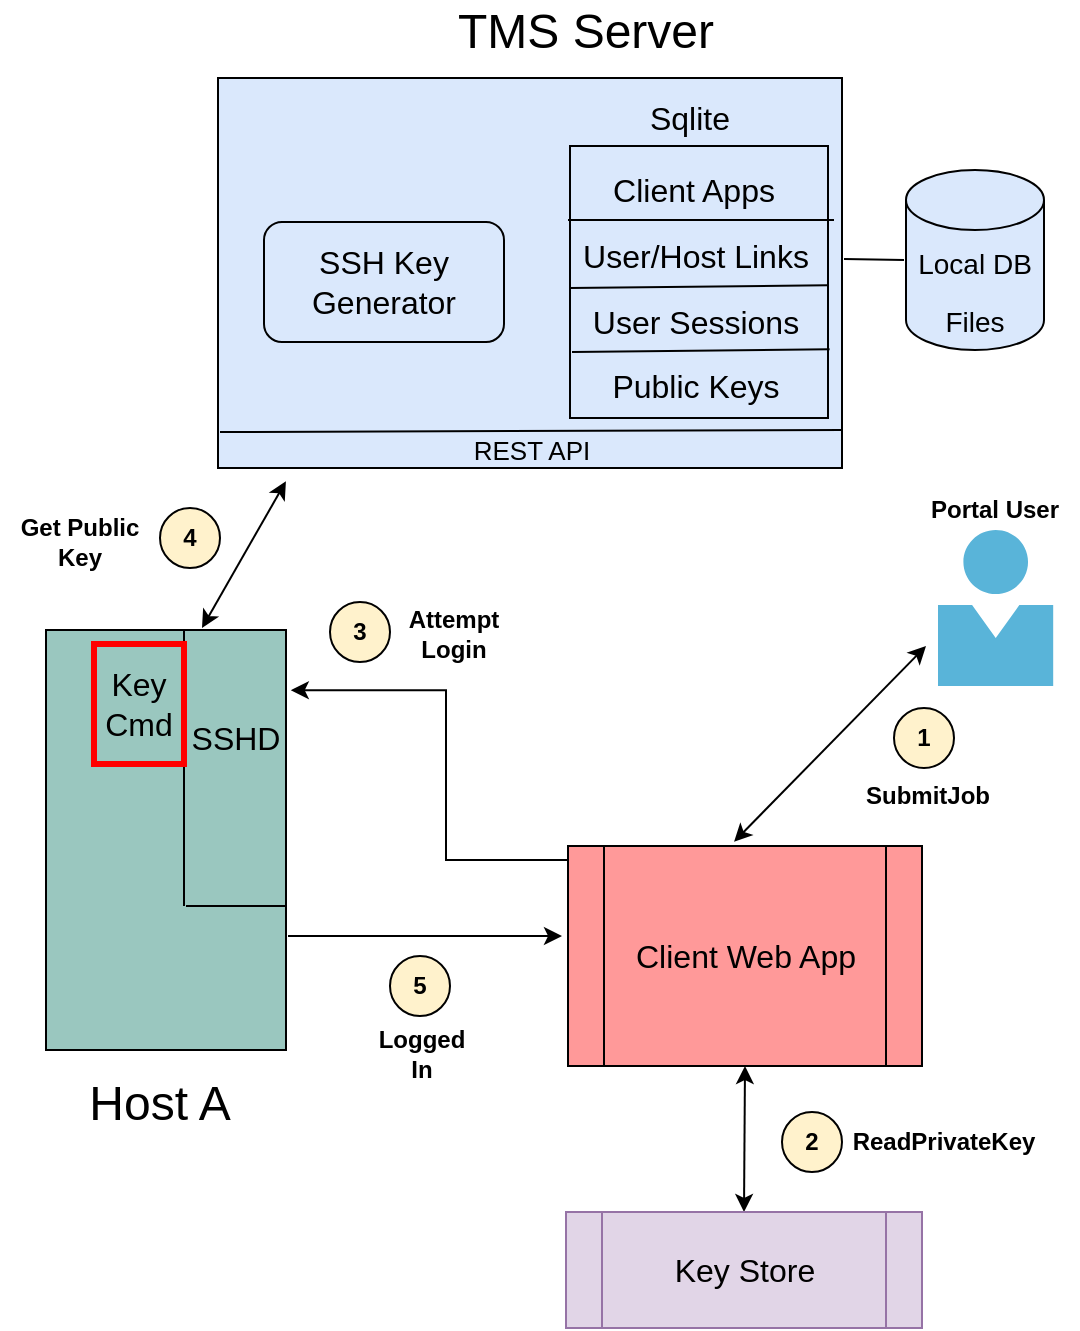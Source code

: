 <mxfile version="19.0.3" type="device"><diagram id="WpvKKH9HeB1tczCp6Pwm" name="Page-1"><mxGraphModel dx="1089" dy="864" grid="1" gridSize="10" guides="1" tooltips="1" connect="1" arrows="1" fold="1" page="1" pageScale="1" pageWidth="850" pageHeight="1100" math="0" shadow="0"><root><mxCell id="0"/><mxCell id="1" parent="0"/><mxCell id="M6zSFq0IvkL-IijFDvVV-1" value="" style="rounded=0;whiteSpace=wrap;html=1;fillColor=#DAE8FC;" parent="1" vertex="1"><mxGeometry x="138" y="75" width="312" height="195" as="geometry"/></mxCell><mxCell id="M6zSFq0IvkL-IijFDvVV-2" value="" style="edgeStyle=orthogonalEdgeStyle;rounded=0;orthogonalLoop=1;jettySize=auto;html=1;fontSize=16;startArrow=classic;startFill=1;endArrow=none;endFill=0;exitX=1.01;exitY=0.372;exitDx=0;exitDy=0;exitPerimeter=0;" parent="1" edge="1"><mxGeometry relative="1" as="geometry"><mxPoint x="174.4" y="381.12" as="sourcePoint"/><mxPoint x="313" y="466" as="targetPoint"/><Array as="points"><mxPoint x="252" y="381"/><mxPoint x="252" y="466"/></Array></mxGeometry></mxCell><mxCell id="M6zSFq0IvkL-IijFDvVV-3" value="" style="rounded=0;whiteSpace=wrap;html=1;fillColor=#9AC7BF;" parent="1" vertex="1"><mxGeometry x="52" y="351" width="120" height="210" as="geometry"/></mxCell><mxCell id="M6zSFq0IvkL-IijFDvVV-4" value="&lt;font style=&quot;font-size: 24px;&quot;&gt;TMS Server&lt;/font&gt;" style="text;html=1;strokeColor=none;fillColor=none;align=center;verticalAlign=middle;whiteSpace=wrap;rounded=0;" parent="1" vertex="1"><mxGeometry x="242" y="36" width="160" height="32" as="geometry"/></mxCell><mxCell id="M6zSFq0IvkL-IijFDvVV-5" value="&lt;font style=&quot;font-size: 24px;&quot;&gt;Host A&lt;/font&gt;" style="text;html=1;strokeColor=none;fillColor=none;align=center;verticalAlign=middle;whiteSpace=wrap;rounded=0;" parent="1" vertex="1"><mxGeometry x="29" y="571" width="160" height="33" as="geometry"/></mxCell><mxCell id="M6zSFq0IvkL-IijFDvVV-6" value="&lt;font style=&quot;font-size: 14px;&quot;&gt;Local DB&lt;br&gt;Files&lt;br&gt;&lt;/font&gt;" style="shape=cylinder3;whiteSpace=wrap;html=1;boundedLbl=1;backgroundOutline=1;size=15;fontSize=24;fillColor=#DAE8FC;" parent="1" vertex="1"><mxGeometry x="482" y="121" width="69" height="90" as="geometry"/></mxCell><mxCell id="M6zSFq0IvkL-IijFDvVV-7" value="" style="endArrow=none;html=1;rounded=0;fontSize=16;" parent="1" edge="1"><mxGeometry width="50" height="50" relative="1" as="geometry"><mxPoint x="451" y="165.5" as="sourcePoint"/><mxPoint x="481" y="166" as="targetPoint"/></mxGeometry></mxCell><mxCell id="M6zSFq0IvkL-IijFDvVV-8" value="" style="rounded=0;whiteSpace=wrap;html=1;fontSize=16;fillColor=#DAE8FC;" parent="1" vertex="1"><mxGeometry x="314" y="109" width="129" height="136" as="geometry"/></mxCell><mxCell id="M6zSFq0IvkL-IijFDvVV-9" value="User/Host Links" style="text;html=1;strokeColor=none;fillColor=none;align=center;verticalAlign=middle;whiteSpace=wrap;rounded=0;fontSize=16;" parent="1" vertex="1"><mxGeometry x="307" y="149" width="140" height="30" as="geometry"/></mxCell><mxCell id="M6zSFq0IvkL-IijFDvVV-10" value="Client Apps" style="text;html=1;strokeColor=none;fillColor=none;align=center;verticalAlign=middle;whiteSpace=wrap;rounded=0;fontSize=16;" parent="1" vertex="1"><mxGeometry x="306" y="116" width="140" height="30" as="geometry"/></mxCell><mxCell id="M6zSFq0IvkL-IijFDvVV-11" value="User Sessions" style="text;html=1;strokeColor=none;fillColor=none;align=center;verticalAlign=middle;whiteSpace=wrap;rounded=0;fontSize=16;" parent="1" vertex="1"><mxGeometry x="307" y="182" width="140" height="30" as="geometry"/></mxCell><mxCell id="M6zSFq0IvkL-IijFDvVV-12" value="Public Keys" style="text;html=1;strokeColor=none;fillColor=none;align=center;verticalAlign=middle;whiteSpace=wrap;rounded=0;fontSize=16;" parent="1" vertex="1"><mxGeometry x="307" y="215" width="140" height="27" as="geometry"/></mxCell><mxCell id="M6zSFq0IvkL-IijFDvVV-13" value="" style="endArrow=none;html=1;rounded=0;fontSize=16;entryX=1;entryY=1;entryDx=0;entryDy=0;exitX=0;exitY=0;exitDx=0;exitDy=0;" parent="1" target="M6zSFq0IvkL-IijFDvVV-10" edge="1"><mxGeometry width="50" height="50" relative="1" as="geometry"><mxPoint x="313" y="146" as="sourcePoint"/><mxPoint x="376.9" y="145.76" as="targetPoint"/></mxGeometry></mxCell><mxCell id="M6zSFq0IvkL-IijFDvVV-14" value="" style="endArrow=none;html=1;rounded=0;fontSize=16;entryX=0.92;entryY=-0.045;entryDx=0;entryDy=0;entryPerimeter=0;exitX=0;exitY=0;exitDx=0;exitDy=0;" parent="1" edge="1"><mxGeometry width="50" height="50" relative="1" as="geometry"><mxPoint x="314" y="180" as="sourcePoint"/><mxPoint x="442.8" y="178.65" as="targetPoint"/></mxGeometry></mxCell><mxCell id="M6zSFq0IvkL-IijFDvVV-15" value="" style="endArrow=none;html=1;rounded=0;fontSize=16;entryX=0.92;entryY=-0.045;entryDx=0;entryDy=0;entryPerimeter=0;exitX=0;exitY=0;exitDx=0;exitDy=0;" parent="1" edge="1"><mxGeometry width="50" height="50" relative="1" as="geometry"><mxPoint x="315" y="212" as="sourcePoint"/><mxPoint x="443.8" y="210.65" as="targetPoint"/></mxGeometry></mxCell><mxCell id="M6zSFq0IvkL-IijFDvVV-16" value="Sqlite" style="text;html=1;strokeColor=none;fillColor=none;align=center;verticalAlign=middle;whiteSpace=wrap;rounded=0;fontSize=16;" parent="1" vertex="1"><mxGeometry x="344" y="80" width="60" height="30" as="geometry"/></mxCell><mxCell id="M6zSFq0IvkL-IijFDvVV-17" value="" style="endArrow=none;html=1;rounded=0;fontSize=16;" parent="1" edge="1"><mxGeometry width="50" height="50" relative="1" as="geometry"><mxPoint x="139" y="252" as="sourcePoint"/><mxPoint x="450" y="251" as="targetPoint"/></mxGeometry></mxCell><mxCell id="M6zSFq0IvkL-IijFDvVV-18" value="&lt;font style=&quot;font-size: 13px;&quot;&gt;REST API&lt;/font&gt;" style="text;html=1;strokeColor=none;fillColor=none;align=center;verticalAlign=middle;whiteSpace=wrap;rounded=0;fontSize=16;" parent="1" vertex="1"><mxGeometry x="235" y="245" width="120" height="30" as="geometry"/></mxCell><mxCell id="M6zSFq0IvkL-IijFDvVV-20" value="SSH Key Generator" style="rounded=1;whiteSpace=wrap;html=1;fontSize=16;fillColor=#DAE8FC;" parent="1" vertex="1"><mxGeometry x="161" y="147" width="120" height="60" as="geometry"/></mxCell><mxCell id="M6zSFq0IvkL-IijFDvVV-22" value="Client Web App" style="shape=process;whiteSpace=wrap;html=1;backgroundOutline=1;fontSize=16;fillColor=#FF9999;" parent="1" vertex="1"><mxGeometry x="313" y="459" width="177" height="110" as="geometry"/></mxCell><mxCell id="M6zSFq0IvkL-IijFDvVV-27" value="" style="endArrow=none;html=1;rounded=0;fontSize=16;entryX=0.75;entryY=0;entryDx=0;entryDy=0;" parent="1" edge="1"><mxGeometry width="50" height="50" relative="1" as="geometry"><mxPoint x="121" y="489" as="sourcePoint"/><mxPoint x="121" y="351" as="targetPoint"/></mxGeometry></mxCell><mxCell id="M6zSFq0IvkL-IijFDvVV-28" value="SSHD" style="text;html=1;strokeColor=none;fillColor=none;align=center;verticalAlign=middle;whiteSpace=wrap;rounded=0;fontSize=16;" parent="1" vertex="1"><mxGeometry x="117" y="390" width="60" height="30" as="geometry"/></mxCell><mxCell id="M6zSFq0IvkL-IijFDvVV-29" value="" style="endArrow=none;html=1;rounded=0;fontSize=16;" parent="1" edge="1"><mxGeometry width="50" height="50" relative="1" as="geometry"><mxPoint x="122" y="489" as="sourcePoint"/><mxPoint x="172" y="489" as="targetPoint"/></mxGeometry></mxCell><mxCell id="M6zSFq0IvkL-IijFDvVV-32" value="Key Cmd" style="rounded=0;whiteSpace=wrap;html=1;fontSize=16;fillColor=#9AC7BF;rotation=0;strokeWidth=3;strokeColor=#FF0000;" parent="1" vertex="1"><mxGeometry x="76" y="358" width="45" height="60" as="geometry"/></mxCell><mxCell id="M6zSFq0IvkL-IijFDvVV-33" value="" style="sketch=0;aspect=fixed;html=1;points=[];align=center;image;fontSize=12;image=img/lib/mscae/Person.svg;" parent="1" vertex="1"><mxGeometry x="498" y="301" width="57.72" height="78" as="geometry"/></mxCell><mxCell id="M6zSFq0IvkL-IijFDvVV-34" value="" style="endArrow=classic;html=1;rounded=0;entryX=0.469;entryY=-0.019;entryDx=0;entryDy=0;entryPerimeter=0;startArrow=classic;startFill=1;" parent="1" target="M6zSFq0IvkL-IijFDvVV-22" edge="1"><mxGeometry width="50" height="50" relative="1" as="geometry"><mxPoint x="492" y="359" as="sourcePoint"/><mxPoint x="395.838" y="454.38" as="targetPoint"/></mxGeometry></mxCell><mxCell id="M6zSFq0IvkL-IijFDvVV-35" value="&lt;b&gt;1&lt;/b&gt;" style="ellipse;whiteSpace=wrap;html=1;aspect=fixed;fillColor=#FFF2CC;" parent="1" vertex="1"><mxGeometry x="476" y="390" width="30" height="30" as="geometry"/></mxCell><mxCell id="M6zSFq0IvkL-IijFDvVV-36" style="edgeStyle=orthogonalEdgeStyle;rounded=0;orthogonalLoop=1;jettySize=auto;html=1;exitX=0.5;exitY=1;exitDx=0;exitDy=0;startArrow=classic;startFill=1;endArrow=classic;endFill=1;" parent="1" source="M6zSFq0IvkL-IijFDvVV-35" target="M6zSFq0IvkL-IijFDvVV-35" edge="1"><mxGeometry relative="1" as="geometry"/></mxCell><mxCell id="M6zSFq0IvkL-IijFDvVV-38" value="&lt;b&gt;3&lt;/b&gt;" style="ellipse;whiteSpace=wrap;html=1;aspect=fixed;fillColor=#FFF2CC;" parent="1" vertex="1"><mxGeometry x="194" y="337" width="30" height="30" as="geometry"/></mxCell><mxCell id="M6zSFq0IvkL-IijFDvVV-40" value="&lt;b&gt;SubmitJob&lt;/b&gt;" style="text;html=1;strokeColor=none;fillColor=none;align=center;verticalAlign=middle;whiteSpace=wrap;rounded=0;" parent="1" vertex="1"><mxGeometry x="446" y="419" width="94" height="30" as="geometry"/></mxCell><mxCell id="M6zSFq0IvkL-IijFDvVV-41" value="&lt;b&gt;Attempt Login&lt;/b&gt;" style="text;html=1;strokeColor=none;fillColor=none;align=center;verticalAlign=middle;whiteSpace=wrap;rounded=0;" parent="1" vertex="1"><mxGeometry x="232" y="338" width="48" height="30" as="geometry"/></mxCell><mxCell id="M6zSFq0IvkL-IijFDvVV-42" value="" style="endArrow=classic;html=1;rounded=0;fontSize=16;entryX=0.086;entryY=1.014;entryDx=0;entryDy=0;entryPerimeter=0;startArrow=classic;startFill=1;" parent="1" edge="1"><mxGeometry width="50" height="50" relative="1" as="geometry"><mxPoint x="130" y="350" as="sourcePoint"/><mxPoint x="171.96" y="276.634" as="targetPoint"/></mxGeometry></mxCell><mxCell id="M6zSFq0IvkL-IijFDvVV-43" value="&lt;b&gt;4&lt;/b&gt;" style="ellipse;whiteSpace=wrap;html=1;aspect=fixed;fillColor=#FFF2CC;" parent="1" vertex="1"><mxGeometry x="109" y="290" width="30" height="30" as="geometry"/></mxCell><mxCell id="M6zSFq0IvkL-IijFDvVV-44" value="&lt;b&gt;Get Public Key&lt;/b&gt;" style="text;html=1;strokeColor=none;fillColor=none;align=center;verticalAlign=middle;whiteSpace=wrap;rounded=0;" parent="1" vertex="1"><mxGeometry x="33" y="292" width="72" height="30" as="geometry"/></mxCell><mxCell id="918ucn2GUy7M536dIKDZ-1" value="&lt;b&gt;Portal User&lt;/b&gt;" style="text;html=1;strokeColor=none;fillColor=none;align=center;verticalAlign=middle;whiteSpace=wrap;rounded=0;" parent="1" vertex="1"><mxGeometry x="485" y="276" width="83" height="30" as="geometry"/></mxCell><mxCell id="918ucn2GUy7M536dIKDZ-3" value="" style="endArrow=classic;html=1;rounded=0;fontSize=16;startArrow=classic;startFill=1;endFill=1;exitX=0.5;exitY=0;exitDx=0;exitDy=0;entryX=0.5;entryY=1;entryDx=0;entryDy=0;" parent="1" source="08Uyj9p5DLW1qqUSHtEn-1" edge="1" target="M6zSFq0IvkL-IijFDvVV-22"><mxGeometry width="50" height="50" relative="1" as="geometry"><mxPoint x="379.86" y="653" as="sourcePoint"/><mxPoint x="673.86" y="573" as="targetPoint"/></mxGeometry></mxCell><mxCell id="918ucn2GUy7M536dIKDZ-5" value="&lt;b&gt;2&lt;/b&gt;" style="ellipse;whiteSpace=wrap;html=1;aspect=fixed;fillColor=#FFF2CC;" parent="1" vertex="1"><mxGeometry x="420" y="592" width="30" height="30" as="geometry"/></mxCell><mxCell id="918ucn2GUy7M536dIKDZ-6" value="&lt;b&gt;ReadPrivateKey&lt;/b&gt;" style="text;html=1;strokeColor=none;fillColor=none;align=center;verticalAlign=middle;whiteSpace=wrap;rounded=0;" parent="1" vertex="1"><mxGeometry x="459" y="592" width="84" height="30" as="geometry"/></mxCell><mxCell id="XqJ7weECLL1IpEM_Zrqt-6" value="&lt;b&gt;5&lt;/b&gt;" style="ellipse;whiteSpace=wrap;html=1;aspect=fixed;fillColor=#FFF2CC;" parent="1" vertex="1"><mxGeometry x="224" y="514" width="30" height="30" as="geometry"/></mxCell><mxCell id="XqJ7weECLL1IpEM_Zrqt-7" value="&lt;b&gt;Logged In&lt;/b&gt;" style="text;html=1;strokeColor=none;fillColor=none;align=center;verticalAlign=middle;whiteSpace=wrap;rounded=0;" parent="1" vertex="1"><mxGeometry x="216" y="548" width="48" height="30" as="geometry"/></mxCell><mxCell id="XqJ7weECLL1IpEM_Zrqt-8" value="" style="endArrow=classic;html=1;rounded=0;fontSize=16;startArrow=none;startFill=0;endFill=1;" parent="1" edge="1"><mxGeometry width="50" height="50" relative="1" as="geometry"><mxPoint x="173" y="504" as="sourcePoint"/><mxPoint x="310" y="504" as="targetPoint"/></mxGeometry></mxCell><mxCell id="08Uyj9p5DLW1qqUSHtEn-1" value="Key Store" style="shape=process;whiteSpace=wrap;html=1;backgroundOutline=1;fontSize=16;fillColor=#e1d5e7;strokeColor=#9673a6;" vertex="1" parent="1"><mxGeometry x="312" y="642" width="178" height="58" as="geometry"/></mxCell></root></mxGraphModel></diagram></mxfile>